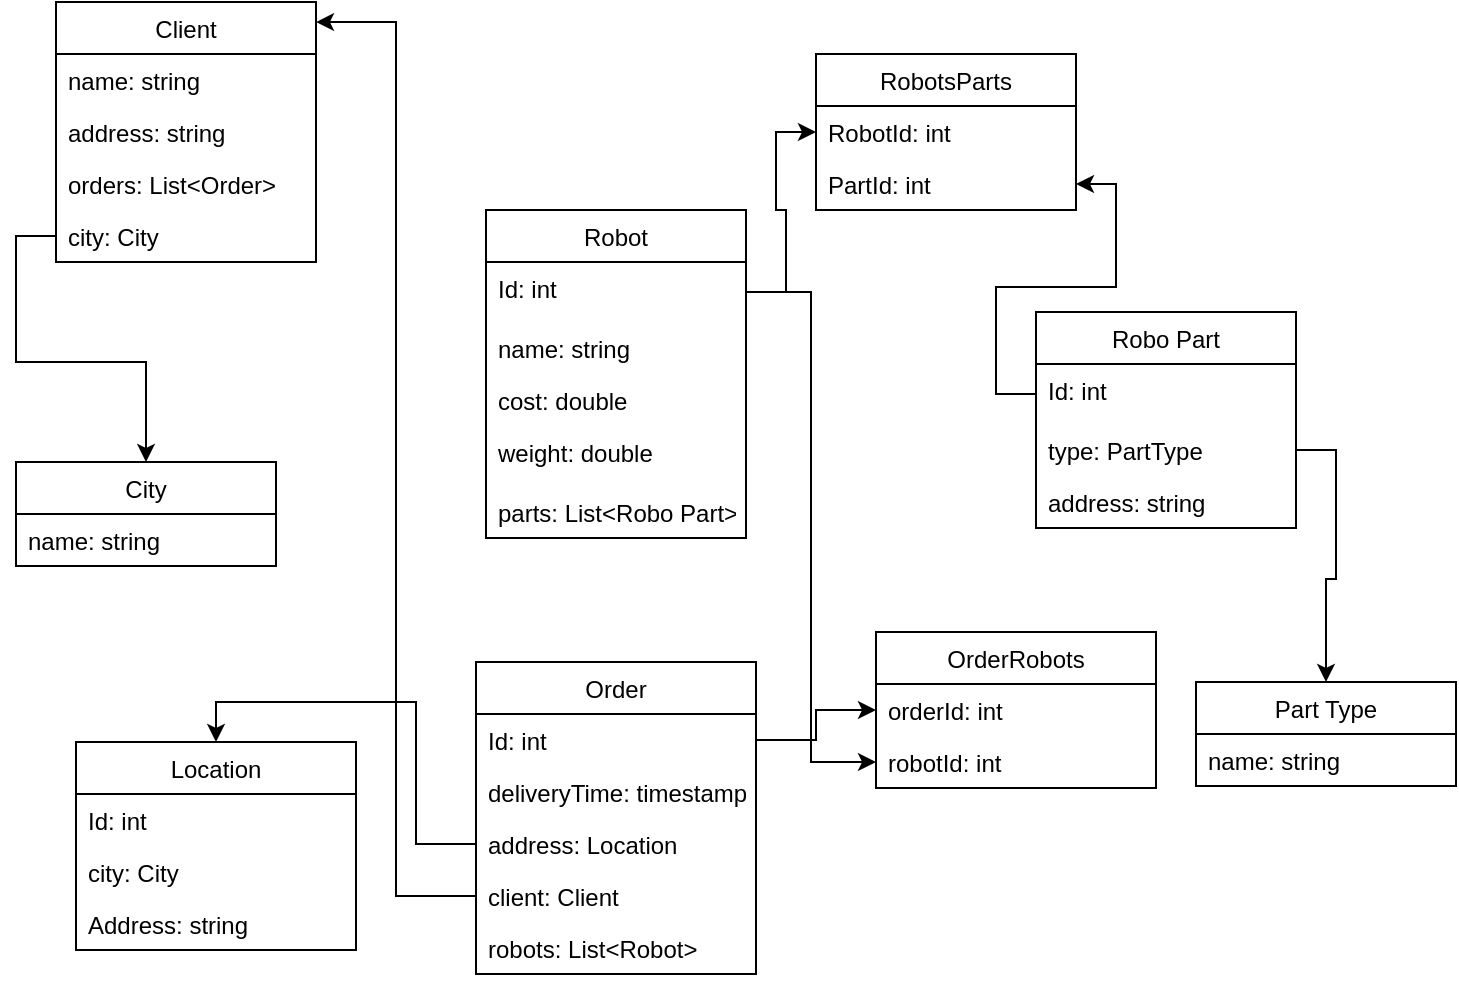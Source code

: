 <mxfile version="15.9.4" type="github">
  <diagram id="R2lEEEUBdFMjLlhIrx00" name="Page-1">
    <mxGraphModel dx="1278" dy="564" grid="1" gridSize="10" guides="1" tooltips="1" connect="1" arrows="1" fold="1" page="1" pageScale="1" pageWidth="850" pageHeight="1100" math="0" shadow="0" extFonts="Permanent Marker^https://fonts.googleapis.com/css?family=Permanent+Marker">
      <root>
        <mxCell id="0" />
        <mxCell id="1" parent="0" />
        <mxCell id="Xu-DrFmwCjmrhMtZ1j9y-1" value="Robo Part" style="swimlane;fontStyle=0;childLayout=stackLayout;horizontal=1;startSize=26;fillColor=none;horizontalStack=0;resizeParent=1;resizeParentMax=0;resizeLast=0;collapsible=1;marginBottom=0;" parent="1" vertex="1">
          <mxGeometry x="550" y="295" width="130" height="108" as="geometry">
            <mxRectangle x="130" y="120" width="60" height="26" as="alternateBounds" />
          </mxGeometry>
        </mxCell>
        <mxCell id="Xu-DrFmwCjmrhMtZ1j9y-30" value="Id: int" style="text;strokeColor=none;fillColor=none;spacingLeft=4;spacingRight=4;overflow=hidden;rotatable=0;points=[[0,0.5],[1,0.5]];portConstraint=eastwest;fontSize=12;" parent="Xu-DrFmwCjmrhMtZ1j9y-1" vertex="1">
          <mxGeometry y="26" width="130" height="30" as="geometry" />
        </mxCell>
        <mxCell id="Xu-DrFmwCjmrhMtZ1j9y-2" value="type: PartType" style="text;strokeColor=none;fillColor=none;align=left;verticalAlign=top;spacingLeft=4;spacingRight=4;overflow=hidden;rotatable=0;points=[[0,0.5],[1,0.5]];portConstraint=eastwest;" parent="Xu-DrFmwCjmrhMtZ1j9y-1" vertex="1">
          <mxGeometry y="56" width="130" height="26" as="geometry" />
        </mxCell>
        <mxCell id="Xu-DrFmwCjmrhMtZ1j9y-3" value="address: string" style="text;strokeColor=none;fillColor=none;align=left;verticalAlign=top;spacingLeft=4;spacingRight=4;overflow=hidden;rotatable=0;points=[[0,0.5],[1,0.5]];portConstraint=eastwest;" parent="Xu-DrFmwCjmrhMtZ1j9y-1" vertex="1">
          <mxGeometry y="82" width="130" height="26" as="geometry" />
        </mxCell>
        <mxCell id="Xu-DrFmwCjmrhMtZ1j9y-10" value="Robot" style="swimlane;fontStyle=0;childLayout=stackLayout;horizontal=1;startSize=26;fillColor=none;horizontalStack=0;resizeParent=1;resizeParentMax=0;resizeLast=0;collapsible=1;marginBottom=0;" parent="1" vertex="1">
          <mxGeometry x="275" y="244" width="130" height="164" as="geometry">
            <mxRectangle x="130" y="120" width="60" height="26" as="alternateBounds" />
          </mxGeometry>
        </mxCell>
        <mxCell id="Xu-DrFmwCjmrhMtZ1j9y-14" value="Id: int" style="text;strokeColor=none;fillColor=none;spacingLeft=4;spacingRight=4;overflow=hidden;rotatable=0;points=[[0,0.5],[1,0.5]];portConstraint=eastwest;fontSize=12;" parent="Xu-DrFmwCjmrhMtZ1j9y-10" vertex="1">
          <mxGeometry y="26" width="130" height="30" as="geometry" />
        </mxCell>
        <mxCell id="Xu-DrFmwCjmrhMtZ1j9y-11" value="name: string&#xa;" style="text;strokeColor=none;fillColor=none;align=left;verticalAlign=top;spacingLeft=4;spacingRight=4;overflow=hidden;rotatable=0;points=[[0,0.5],[1,0.5]];portConstraint=eastwest;" parent="Xu-DrFmwCjmrhMtZ1j9y-10" vertex="1">
          <mxGeometry y="56" width="130" height="26" as="geometry" />
        </mxCell>
        <mxCell id="Xu-DrFmwCjmrhMtZ1j9y-12" value="cost: double" style="text;strokeColor=none;fillColor=none;align=left;verticalAlign=top;spacingLeft=4;spacingRight=4;overflow=hidden;rotatable=0;points=[[0,0.5],[1,0.5]];portConstraint=eastwest;" parent="Xu-DrFmwCjmrhMtZ1j9y-10" vertex="1">
          <mxGeometry y="82" width="130" height="26" as="geometry" />
        </mxCell>
        <mxCell id="Xu-DrFmwCjmrhMtZ1j9y-15" value="weight: double&#xa;" style="text;strokeColor=none;fillColor=none;spacingLeft=4;spacingRight=4;overflow=hidden;rotatable=0;points=[[0,0.5],[1,0.5]];portConstraint=eastwest;fontSize=12;" parent="Xu-DrFmwCjmrhMtZ1j9y-10" vertex="1">
          <mxGeometry y="108" width="130" height="30" as="geometry" />
        </mxCell>
        <mxCell id="Xu-DrFmwCjmrhMtZ1j9y-13" value="parts: List&lt;Robo Part&gt;" style="text;strokeColor=none;fillColor=none;align=left;verticalAlign=top;spacingLeft=4;spacingRight=4;overflow=hidden;rotatable=0;points=[[0,0.5],[1,0.5]];portConstraint=eastwest;" parent="Xu-DrFmwCjmrhMtZ1j9y-10" vertex="1">
          <mxGeometry y="138" width="130" height="26" as="geometry" />
        </mxCell>
        <mxCell id="Xu-DrFmwCjmrhMtZ1j9y-16" value="Client" style="swimlane;fontStyle=0;childLayout=stackLayout;horizontal=1;startSize=26;fillColor=none;horizontalStack=0;resizeParent=1;resizeParentMax=0;resizeLast=0;collapsible=1;marginBottom=0;" parent="1" vertex="1">
          <mxGeometry x="60" y="140" width="130" height="130" as="geometry">
            <mxRectangle x="130" y="120" width="60" height="26" as="alternateBounds" />
          </mxGeometry>
        </mxCell>
        <mxCell id="Xu-DrFmwCjmrhMtZ1j9y-17" value="name: string&#xa;" style="text;strokeColor=none;fillColor=none;align=left;verticalAlign=top;spacingLeft=4;spacingRight=4;overflow=hidden;rotatable=0;points=[[0,0.5],[1,0.5]];portConstraint=eastwest;" parent="Xu-DrFmwCjmrhMtZ1j9y-16" vertex="1">
          <mxGeometry y="26" width="130" height="26" as="geometry" />
        </mxCell>
        <mxCell id="Xu-DrFmwCjmrhMtZ1j9y-18" value="address: string" style="text;strokeColor=none;fillColor=none;align=left;verticalAlign=top;spacingLeft=4;spacingRight=4;overflow=hidden;rotatable=0;points=[[0,0.5],[1,0.5]];portConstraint=eastwest;" parent="Xu-DrFmwCjmrhMtZ1j9y-16" vertex="1">
          <mxGeometry y="52" width="130" height="26" as="geometry" />
        </mxCell>
        <mxCell id="Xu-DrFmwCjmrhMtZ1j9y-19" value="orders: List&lt;Order&gt;" style="text;strokeColor=none;fillColor=none;align=left;verticalAlign=top;spacingLeft=4;spacingRight=4;overflow=hidden;rotatable=0;points=[[0,0.5],[1,0.5]];portConstraint=eastwest;" parent="Xu-DrFmwCjmrhMtZ1j9y-16" vertex="1">
          <mxGeometry y="78" width="130" height="26" as="geometry" />
        </mxCell>
        <mxCell id="0Hs-5lpF6B2QI6nfrO63-7" value="city: City" style="text;strokeColor=none;fillColor=none;align=left;verticalAlign=top;spacingLeft=4;spacingRight=4;overflow=hidden;rotatable=0;points=[[0,0.5],[1,0.5]];portConstraint=eastwest;" vertex="1" parent="Xu-DrFmwCjmrhMtZ1j9y-16">
          <mxGeometry y="104" width="130" height="26" as="geometry" />
        </mxCell>
        <mxCell id="Xu-DrFmwCjmrhMtZ1j9y-20" value="Part Type" style="swimlane;fontStyle=0;childLayout=stackLayout;horizontal=1;startSize=26;fillColor=none;horizontalStack=0;resizeParent=1;resizeParentMax=0;resizeLast=0;collapsible=1;marginBottom=0;" parent="1" vertex="1">
          <mxGeometry x="630" y="480" width="130" height="52" as="geometry">
            <mxRectangle x="130" y="120" width="60" height="26" as="alternateBounds" />
          </mxGeometry>
        </mxCell>
        <mxCell id="Xu-DrFmwCjmrhMtZ1j9y-21" value="name: string&#xa;" style="text;strokeColor=none;fillColor=none;align=left;verticalAlign=top;spacingLeft=4;spacingRight=4;overflow=hidden;rotatable=0;points=[[0,0.5],[1,0.5]];portConstraint=eastwest;" parent="Xu-DrFmwCjmrhMtZ1j9y-20" vertex="1">
          <mxGeometry y="26" width="130" height="26" as="geometry" />
        </mxCell>
        <mxCell id="Xu-DrFmwCjmrhMtZ1j9y-24" style="edgeStyle=orthogonalEdgeStyle;rounded=0;orthogonalLoop=1;jettySize=auto;html=1;entryX=0.5;entryY=0;entryDx=0;entryDy=0;" parent="1" source="Xu-DrFmwCjmrhMtZ1j9y-2" target="Xu-DrFmwCjmrhMtZ1j9y-20" edge="1">
          <mxGeometry relative="1" as="geometry" />
        </mxCell>
        <mxCell id="Xu-DrFmwCjmrhMtZ1j9y-25" value="RobotsParts" style="swimlane;fontStyle=0;childLayout=stackLayout;horizontal=1;startSize=26;fillColor=none;horizontalStack=0;resizeParent=1;resizeParentMax=0;resizeLast=0;collapsible=1;marginBottom=0;" parent="1" vertex="1">
          <mxGeometry x="440" y="166" width="130" height="78" as="geometry">
            <mxRectangle x="130" y="120" width="60" height="26" as="alternateBounds" />
          </mxGeometry>
        </mxCell>
        <mxCell id="Xu-DrFmwCjmrhMtZ1j9y-26" value="RobotId: int" style="text;strokeColor=none;fillColor=none;align=left;verticalAlign=top;spacingLeft=4;spacingRight=4;overflow=hidden;rotatable=0;points=[[0,0.5],[1,0.5]];portConstraint=eastwest;" parent="Xu-DrFmwCjmrhMtZ1j9y-25" vertex="1">
          <mxGeometry y="26" width="130" height="26" as="geometry" />
        </mxCell>
        <mxCell id="Xu-DrFmwCjmrhMtZ1j9y-27" value="PartId: int" style="text;strokeColor=none;fillColor=none;align=left;verticalAlign=top;spacingLeft=4;spacingRight=4;overflow=hidden;rotatable=0;points=[[0,0.5],[1,0.5]];portConstraint=eastwest;" parent="Xu-DrFmwCjmrhMtZ1j9y-25" vertex="1">
          <mxGeometry y="52" width="130" height="26" as="geometry" />
        </mxCell>
        <mxCell id="Xu-DrFmwCjmrhMtZ1j9y-29" style="edgeStyle=orthogonalEdgeStyle;rounded=0;orthogonalLoop=1;jettySize=auto;html=1;entryX=0;entryY=0.5;entryDx=0;entryDy=0;" parent="1" source="Xu-DrFmwCjmrhMtZ1j9y-14" target="Xu-DrFmwCjmrhMtZ1j9y-26" edge="1">
          <mxGeometry relative="1" as="geometry" />
        </mxCell>
        <mxCell id="Xu-DrFmwCjmrhMtZ1j9y-31" style="edgeStyle=orthogonalEdgeStyle;rounded=0;orthogonalLoop=1;jettySize=auto;html=1;entryX=1;entryY=0.5;entryDx=0;entryDy=0;" parent="1" source="Xu-DrFmwCjmrhMtZ1j9y-30" target="Xu-DrFmwCjmrhMtZ1j9y-27" edge="1">
          <mxGeometry relative="1" as="geometry" />
        </mxCell>
        <mxCell id="0Hs-5lpF6B2QI6nfrO63-2" value="City" style="swimlane;fontStyle=0;childLayout=stackLayout;horizontal=1;startSize=26;fillColor=none;horizontalStack=0;resizeParent=1;resizeParentMax=0;resizeLast=0;collapsible=1;marginBottom=0;" vertex="1" parent="1">
          <mxGeometry x="40" y="370" width="130" height="52" as="geometry">
            <mxRectangle x="130" y="120" width="60" height="26" as="alternateBounds" />
          </mxGeometry>
        </mxCell>
        <mxCell id="0Hs-5lpF6B2QI6nfrO63-3" value="name: string&#xa;" style="text;strokeColor=none;fillColor=none;align=left;verticalAlign=top;spacingLeft=4;spacingRight=4;overflow=hidden;rotatable=0;points=[[0,0.5],[1,0.5]];portConstraint=eastwest;" vertex="1" parent="0Hs-5lpF6B2QI6nfrO63-2">
          <mxGeometry y="26" width="130" height="26" as="geometry" />
        </mxCell>
        <mxCell id="0Hs-5lpF6B2QI6nfrO63-17" value="Location" style="swimlane;fontStyle=0;childLayout=stackLayout;horizontal=1;startSize=26;fillColor=none;horizontalStack=0;resizeParent=1;resizeParentMax=0;resizeLast=0;collapsible=1;marginBottom=0;" vertex="1" parent="1">
          <mxGeometry x="70" y="510" width="140" height="104" as="geometry" />
        </mxCell>
        <mxCell id="0Hs-5lpF6B2QI6nfrO63-34" value="Id: int" style="text;strokeColor=none;fillColor=none;align=left;verticalAlign=top;spacingLeft=4;spacingRight=4;overflow=hidden;rotatable=0;points=[[0,0.5],[1,0.5]];portConstraint=eastwest;" vertex="1" parent="0Hs-5lpF6B2QI6nfrO63-17">
          <mxGeometry y="26" width="140" height="26" as="geometry" />
        </mxCell>
        <mxCell id="0Hs-5lpF6B2QI6nfrO63-18" value="city: City" style="text;strokeColor=none;fillColor=none;align=left;verticalAlign=top;spacingLeft=4;spacingRight=4;overflow=hidden;rotatable=0;points=[[0,0.5],[1,0.5]];portConstraint=eastwest;" vertex="1" parent="0Hs-5lpF6B2QI6nfrO63-17">
          <mxGeometry y="52" width="140" height="26" as="geometry" />
        </mxCell>
        <mxCell id="0Hs-5lpF6B2QI6nfrO63-19" value="Address: string" style="text;strokeColor=none;fillColor=none;align=left;verticalAlign=top;spacingLeft=4;spacingRight=4;overflow=hidden;rotatable=0;points=[[0,0.5],[1,0.5]];portConstraint=eastwest;" vertex="1" parent="0Hs-5lpF6B2QI6nfrO63-17">
          <mxGeometry y="78" width="140" height="26" as="geometry" />
        </mxCell>
        <mxCell id="0Hs-5lpF6B2QI6nfrO63-21" value="OrderRobots" style="swimlane;fontStyle=0;childLayout=stackLayout;horizontal=1;startSize=26;fillColor=none;horizontalStack=0;resizeParent=1;resizeParentMax=0;resizeLast=0;collapsible=1;marginBottom=0;" vertex="1" parent="1">
          <mxGeometry x="470" y="455" width="140" height="78" as="geometry" />
        </mxCell>
        <mxCell id="0Hs-5lpF6B2QI6nfrO63-22" value="orderId: int" style="text;strokeColor=none;fillColor=none;align=left;verticalAlign=top;spacingLeft=4;spacingRight=4;overflow=hidden;rotatable=0;points=[[0,0.5],[1,0.5]];portConstraint=eastwest;" vertex="1" parent="0Hs-5lpF6B2QI6nfrO63-21">
          <mxGeometry y="26" width="140" height="26" as="geometry" />
        </mxCell>
        <mxCell id="0Hs-5lpF6B2QI6nfrO63-23" value="robotId: int" style="text;strokeColor=none;fillColor=none;align=left;verticalAlign=top;spacingLeft=4;spacingRight=4;overflow=hidden;rotatable=0;points=[[0,0.5],[1,0.5]];portConstraint=eastwest;" vertex="1" parent="0Hs-5lpF6B2QI6nfrO63-21">
          <mxGeometry y="52" width="140" height="26" as="geometry" />
        </mxCell>
        <mxCell id="0Hs-5lpF6B2QI6nfrO63-25" value="Order" style="swimlane;fontStyle=0;childLayout=stackLayout;horizontal=1;startSize=26;fillColor=none;horizontalStack=0;resizeParent=1;resizeParentMax=0;resizeLast=0;collapsible=1;marginBottom=0;" vertex="1" parent="1">
          <mxGeometry x="270" y="470" width="140" height="156" as="geometry" />
        </mxCell>
        <mxCell id="0Hs-5lpF6B2QI6nfrO63-26" value="Id: int" style="text;strokeColor=none;fillColor=none;align=left;verticalAlign=top;spacingLeft=4;spacingRight=4;overflow=hidden;rotatable=0;points=[[0,0.5],[1,0.5]];portConstraint=eastwest;" vertex="1" parent="0Hs-5lpF6B2QI6nfrO63-25">
          <mxGeometry y="26" width="140" height="26" as="geometry" />
        </mxCell>
        <mxCell id="0Hs-5lpF6B2QI6nfrO63-27" value="deliveryTime: timestamp" style="text;strokeColor=none;fillColor=none;align=left;verticalAlign=top;spacingLeft=4;spacingRight=4;overflow=hidden;rotatable=0;points=[[0,0.5],[1,0.5]];portConstraint=eastwest;" vertex="1" parent="0Hs-5lpF6B2QI6nfrO63-25">
          <mxGeometry y="52" width="140" height="26" as="geometry" />
        </mxCell>
        <mxCell id="0Hs-5lpF6B2QI6nfrO63-28" value="address: Location" style="text;strokeColor=none;fillColor=none;align=left;verticalAlign=top;spacingLeft=4;spacingRight=4;overflow=hidden;rotatable=0;points=[[0,0.5],[1,0.5]];portConstraint=eastwest;" vertex="1" parent="0Hs-5lpF6B2QI6nfrO63-25">
          <mxGeometry y="78" width="140" height="26" as="geometry" />
        </mxCell>
        <mxCell id="0Hs-5lpF6B2QI6nfrO63-35" value="client: Client" style="text;strokeColor=none;fillColor=none;align=left;verticalAlign=top;spacingLeft=4;spacingRight=4;overflow=hidden;rotatable=0;points=[[0,0.5],[1,0.5]];portConstraint=eastwest;" vertex="1" parent="0Hs-5lpF6B2QI6nfrO63-25">
          <mxGeometry y="104" width="140" height="26" as="geometry" />
        </mxCell>
        <mxCell id="0Hs-5lpF6B2QI6nfrO63-29" value="robots: List&lt;Robot&gt;" style="text;strokeColor=none;fillColor=none;align=left;verticalAlign=top;spacingLeft=4;spacingRight=4;overflow=hidden;rotatable=0;points=[[0,0.5],[1,0.5]];portConstraint=eastwest;" vertex="1" parent="0Hs-5lpF6B2QI6nfrO63-25">
          <mxGeometry y="130" width="140" height="26" as="geometry" />
        </mxCell>
        <mxCell id="0Hs-5lpF6B2QI6nfrO63-30" style="edgeStyle=orthogonalEdgeStyle;rounded=0;orthogonalLoop=1;jettySize=auto;html=1;exitX=1;exitY=0.5;exitDx=0;exitDy=0;" edge="1" parent="1" source="0Hs-5lpF6B2QI6nfrO63-26" target="0Hs-5lpF6B2QI6nfrO63-22">
          <mxGeometry relative="1" as="geometry" />
        </mxCell>
        <mxCell id="0Hs-5lpF6B2QI6nfrO63-31" style="edgeStyle=orthogonalEdgeStyle;rounded=0;orthogonalLoop=1;jettySize=auto;html=1;exitX=1;exitY=0.5;exitDx=0;exitDy=0;entryX=0;entryY=0.5;entryDx=0;entryDy=0;" edge="1" parent="1" source="Xu-DrFmwCjmrhMtZ1j9y-14" target="0Hs-5lpF6B2QI6nfrO63-23">
          <mxGeometry relative="1" as="geometry" />
        </mxCell>
        <mxCell id="0Hs-5lpF6B2QI6nfrO63-32" style="edgeStyle=orthogonalEdgeStyle;rounded=0;orthogonalLoop=1;jettySize=auto;html=1;entryX=0.5;entryY=0;entryDx=0;entryDy=0;" edge="1" parent="1" source="0Hs-5lpF6B2QI6nfrO63-28" target="0Hs-5lpF6B2QI6nfrO63-17">
          <mxGeometry relative="1" as="geometry" />
        </mxCell>
        <mxCell id="0Hs-5lpF6B2QI6nfrO63-36" style="edgeStyle=orthogonalEdgeStyle;rounded=0;orthogonalLoop=1;jettySize=auto;html=1;exitX=0;exitY=0.5;exitDx=0;exitDy=0;entryX=1;entryY=0.077;entryDx=0;entryDy=0;entryPerimeter=0;" edge="1" parent="1" source="0Hs-5lpF6B2QI6nfrO63-35" target="Xu-DrFmwCjmrhMtZ1j9y-16">
          <mxGeometry relative="1" as="geometry" />
        </mxCell>
        <mxCell id="0Hs-5lpF6B2QI6nfrO63-37" style="edgeStyle=orthogonalEdgeStyle;rounded=0;orthogonalLoop=1;jettySize=auto;html=1;exitX=0;exitY=0.5;exitDx=0;exitDy=0;entryX=0.5;entryY=0;entryDx=0;entryDy=0;" edge="1" parent="1" source="0Hs-5lpF6B2QI6nfrO63-7" target="0Hs-5lpF6B2QI6nfrO63-2">
          <mxGeometry relative="1" as="geometry" />
        </mxCell>
      </root>
    </mxGraphModel>
  </diagram>
</mxfile>

